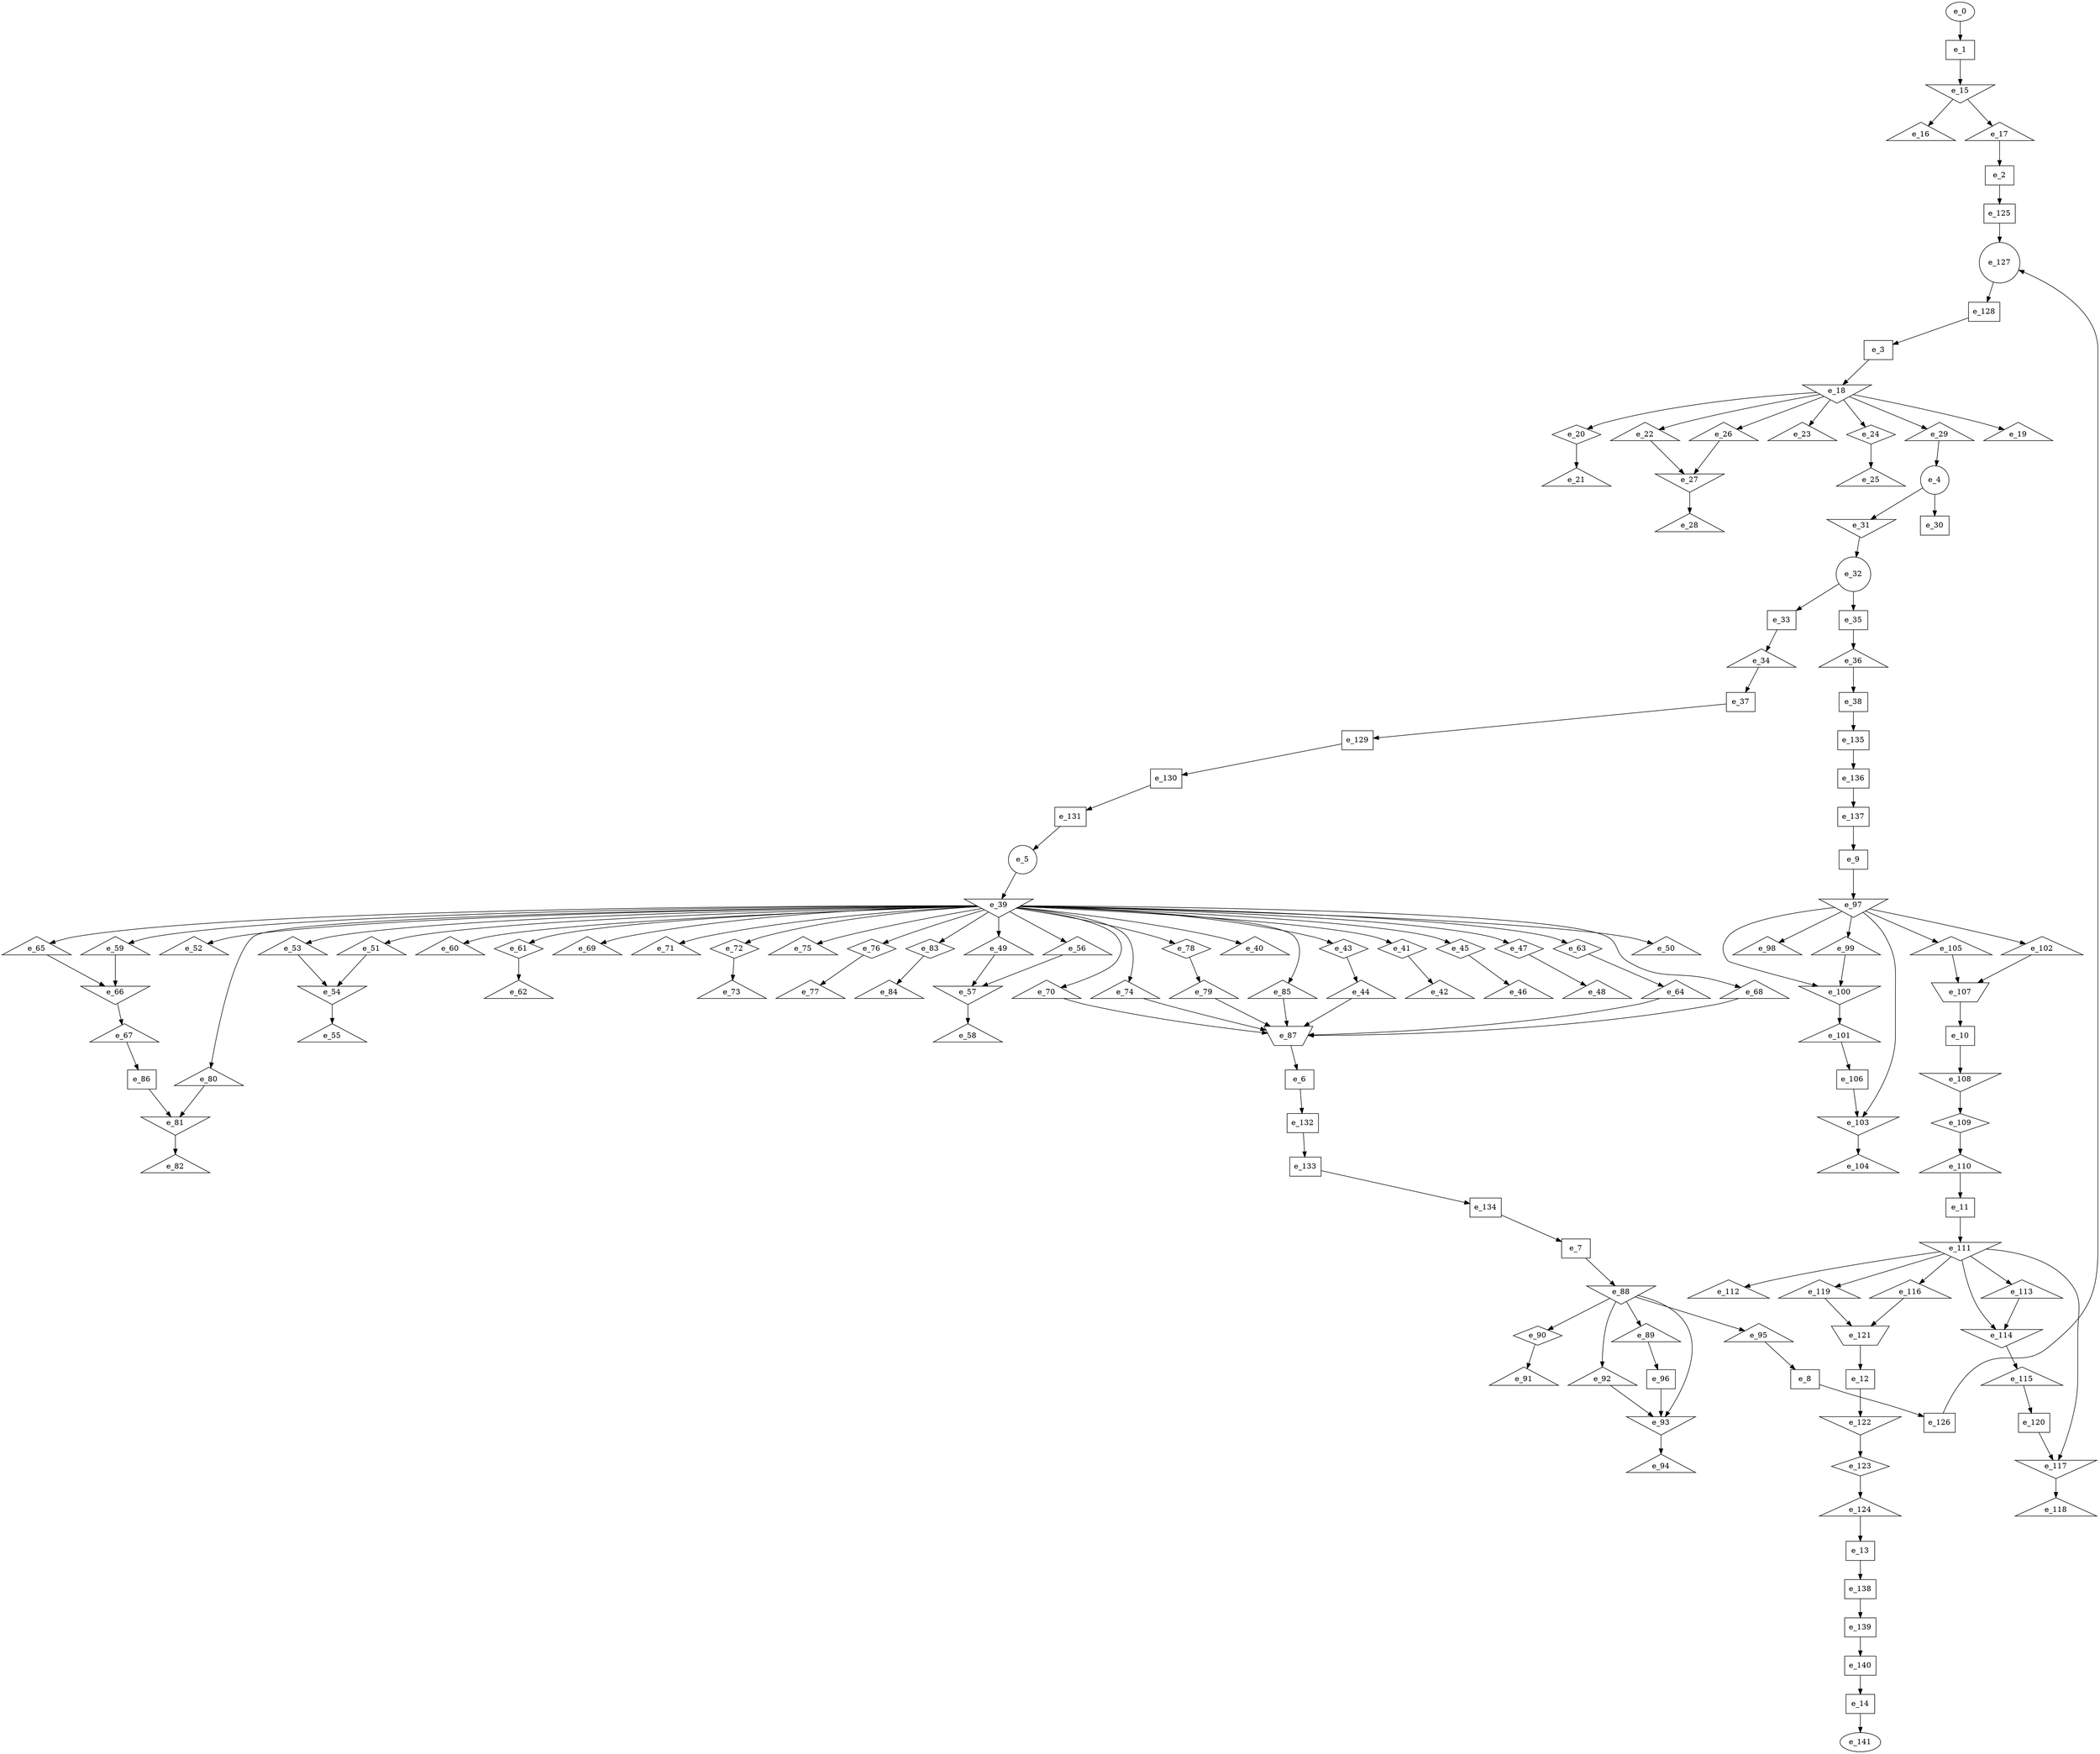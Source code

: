 digraph control_path {
  e_0: entry_node : n ;
  e_1 [shape = dot];
  e_2 [shape = dot];
  e_3 [shape = dot];
  e_4 [shape = circle];
  e_5 [shape = circle];
  e_6 [shape = dot];
  e_7 [shape = dot];
  e_8 [shape = dot];
  e_9 [shape = dot];
  e_10 [shape = dot];
  e_11 [shape = dot];
  e_12 [shape = dot];
  e_13 [shape = dot];
  e_14 [shape = dot];
  e_15 [shape = invtriangle];
  e_16 [shape = triangle];
  e_17 [shape = triangle];
  e_18 [shape = invtriangle];
  e_19 [shape = triangle];
  e_20 [shape = diamond];
  e_21 [shape = triangle];
  e_22 [shape = triangle];
  e_23 [shape = triangle];
  e_24 [shape = diamond];
  e_25 [shape = triangle];
  e_26 [shape = triangle];
  e_27 [shape = invtriangle];
  e_28 [shape = triangle];
  e_29 [shape = triangle];
  e_30 [shape = dot];
  e_31 [shape = invtriangle];
  e_32 [shape = circle];
  e_33 [shape = dot];
  e_34 [shape = triangle];
  e_35 [shape = dot];
  e_36 [shape = triangle];
  e_37 [shape = dot];
  e_38 [shape = dot];
  e_39 [shape = invtriangle];
  e_40 [shape = triangle];
  e_41 [shape = diamond];
  e_42 [shape = triangle];
  e_43 [shape = diamond];
  e_44 [shape = triangle];
  e_45 [shape = diamond];
  e_46 [shape = triangle];
  e_47 [shape = diamond];
  e_48 [shape = triangle];
  e_49 [shape = triangle];
  e_50 [shape = triangle];
  e_51 [shape = triangle];
  e_52 [shape = triangle];
  e_53 [shape = triangle];
  e_54 [shape = invtriangle];
  e_55 [shape = triangle];
  e_56 [shape = triangle];
  e_57 [shape = invtriangle];
  e_58 [shape = triangle];
  e_59 [shape = triangle];
  e_60 [shape = triangle];
  e_61 [shape = diamond];
  e_62 [shape = triangle];
  e_63 [shape = diamond];
  e_64 [shape = triangle];
  e_65 [shape = triangle];
  e_66 [shape = invtriangle];
  e_67 [shape = triangle];
  e_68 [shape = triangle];
  e_69 [shape = triangle];
  e_70 [shape = triangle];
  e_71 [shape = triangle];
  e_72 [shape = diamond];
  e_73 [shape = triangle];
  e_74 [shape = triangle];
  e_75 [shape = triangle];
  e_76 [shape = diamond];
  e_77 [shape = triangle];
  e_78 [shape = diamond];
  e_79 [shape = triangle];
  e_80 [shape = triangle];
  e_81 [shape = invtriangle];
  e_82 [shape = triangle];
  e_83 [shape = diamond];
  e_84 [shape = triangle];
  e_85 [shape = triangle];
  e_86 [shape = dot];
  e_87 [shape = invtrapezium];
  e_88 [shape = invtriangle];
  e_89 [shape = triangle];
  e_90 [shape = diamond];
  e_91 [shape = triangle];
  e_92 [shape = triangle];
  e_93 [shape = invtriangle];
  e_94 [shape = triangle];
  e_95 [shape = triangle];
  e_96 [shape = dot];
  e_97 [shape = invtriangle];
  e_98 [shape = triangle];
  e_99 [shape = triangle];
  e_100 [shape = invtriangle];
  e_101 [shape = triangle];
  e_102 [shape = triangle];
  e_103 [shape = invtriangle];
  e_104 [shape = triangle];
  e_105 [shape = triangle];
  e_106 [shape = dot];
  e_107 [shape = invtrapezium];
  e_108 [shape = invtriangle];
  e_109 [shape = diamond];
  e_110 [shape = triangle];
  e_111 [shape = invtriangle];
  e_112 [shape = triangle];
  e_113 [shape = triangle];
  e_114 [shape = invtriangle];
  e_115 [shape = triangle];
  e_116 [shape = triangle];
  e_117 [shape = invtriangle];
  e_118 [shape = triangle];
  e_119 [shape = triangle];
  e_120 [shape = dot];
  e_121 [shape = invtrapezium];
  e_122 [shape = invtriangle];
  e_123 [shape = diamond];
  e_124 [shape = triangle];
  e_125 [shape = dot];
  e_126 [shape = dot];
  e_127 [shape = circle];
  e_128 [shape = dot];
  e_129 [shape = dot];
  e_130 [shape = dot];
  e_131 [shape = dot];
  e_132 [shape = dot];
  e_133 [shape = dot];
  e_134 [shape = dot];
  e_135 [shape = dot];
  e_136 [shape = dot];
  e_137 [shape = dot];
  e_138 [shape = dot];
  e_139 [shape = dot];
  e_140 [shape = dot];
  e_141: exit_node : s ;
  e_0 -> e_1;
  e_17 -> e_2;
  e_128 -> e_3;
  e_29 -> e_4;
  e_131 -> e_5;
  e_87 -> e_6;
  e_134 -> e_7;
  e_95 -> e_8;
  e_137 -> e_9;
  e_107 -> e_10;
  e_110 -> e_11;
  e_121 -> e_12;
  e_124 -> e_13;
  e_140 -> e_14;
  e_1 -> e_15;
  e_15 -> e_16;
  e_15 -> e_17;
  e_3 -> e_18;
  e_18 -> e_19;
  e_18 -> e_20;
  e_20 -> e_21;
  e_18 -> e_22;
  e_18 -> e_23;
  e_18 -> e_24;
  e_24 -> e_25;
  e_18 -> e_26;
  e_22 -> e_27;
  e_26 -> e_27;
  e_27 -> e_28;
  e_18 -> e_29;
  e_4 -> e_30;
  e_4 -> e_31;
  e_31 -> e_32;
  e_32 -> e_33;
  e_33 -> e_34;
  e_32 -> e_35;
  e_35 -> e_36;
  e_34 -> e_37;
  e_36 -> e_38;
  e_5 -> e_39;
  e_39 -> e_40;
  e_39 -> e_41;
  e_41 -> e_42;
  e_39 -> e_43;
  e_43 -> e_44;
  e_39 -> e_45;
  e_45 -> e_46;
  e_39 -> e_47;
  e_47 -> e_48;
  e_39 -> e_49;
  e_39 -> e_50;
  e_39 -> e_51;
  e_39 -> e_52;
  e_39 -> e_53;
  e_51 -> e_54;
  e_53 -> e_54;
  e_54 -> e_55;
  e_39 -> e_56;
  e_49 -> e_57;
  e_56 -> e_57;
  e_57 -> e_58;
  e_39 -> e_59;
  e_39 -> e_60;
  e_39 -> e_61;
  e_61 -> e_62;
  e_39 -> e_63;
  e_63 -> e_64;
  e_39 -> e_65;
  e_59 -> e_66;
  e_65 -> e_66;
  e_66 -> e_67;
  e_39 -> e_68;
  e_39 -> e_69;
  e_39 -> e_70;
  e_39 -> e_71;
  e_39 -> e_72;
  e_72 -> e_73;
  e_39 -> e_74;
  e_39 -> e_75;
  e_39 -> e_76;
  e_76 -> e_77;
  e_39 -> e_78;
  e_78 -> e_79;
  e_39 -> e_80;
  e_80 -> e_81;
  e_86 -> e_81;
  e_81 -> e_82;
  e_39 -> e_83;
  e_83 -> e_84;
  e_39 -> e_85;
  e_67 -> e_86;
  e_44 -> e_87;
  e_64 -> e_87;
  e_68 -> e_87;
  e_70 -> e_87;
  e_74 -> e_87;
  e_79 -> e_87;
  e_85 -> e_87;
  e_7 -> e_88;
  e_88 -> e_89;
  e_88 -> e_90;
  e_90 -> e_91;
  e_88 -> e_92;
  e_88 -> e_93;
  e_92 -> e_93;
  e_96 -> e_93;
  e_93 -> e_94;
  e_88 -> e_95;
  e_89 -> e_96;
  e_9 -> e_97;
  e_97 -> e_98;
  e_97 -> e_99;
  e_97 -> e_100;
  e_99 -> e_100;
  e_100 -> e_101;
  e_97 -> e_102;
  e_97 -> e_103;
  e_106 -> e_103;
  e_103 -> e_104;
  e_97 -> e_105;
  e_101 -> e_106;
  e_102 -> e_107;
  e_105 -> e_107;
  e_10 -> e_108;
  e_108 -> e_109;
  e_109 -> e_110;
  e_11 -> e_111;
  e_111 -> e_112;
  e_111 -> e_113;
  e_111 -> e_114;
  e_113 -> e_114;
  e_114 -> e_115;
  e_111 -> e_116;
  e_111 -> e_117;
  e_120 -> e_117;
  e_117 -> e_118;
  e_111 -> e_119;
  e_115 -> e_120;
  e_116 -> e_121;
  e_119 -> e_121;
  e_12 -> e_122;
  e_122 -> e_123;
  e_123 -> e_124;
  e_2 -> e_125;
  e_8 -> e_126;
  e_125 -> e_127;
  e_126 -> e_127;
  e_127 -> e_128;
  e_37 -> e_129;
  e_129 -> e_130;
  e_130 -> e_131;
  e_6 -> e_132;
  e_132 -> e_133;
  e_133 -> e_134;
  e_38 -> e_135;
  e_135 -> e_136;
  e_136 -> e_137;
  e_13 -> e_138;
  e_138 -> e_139;
  e_139 -> e_140;
  e_14 -> e_141;
}
